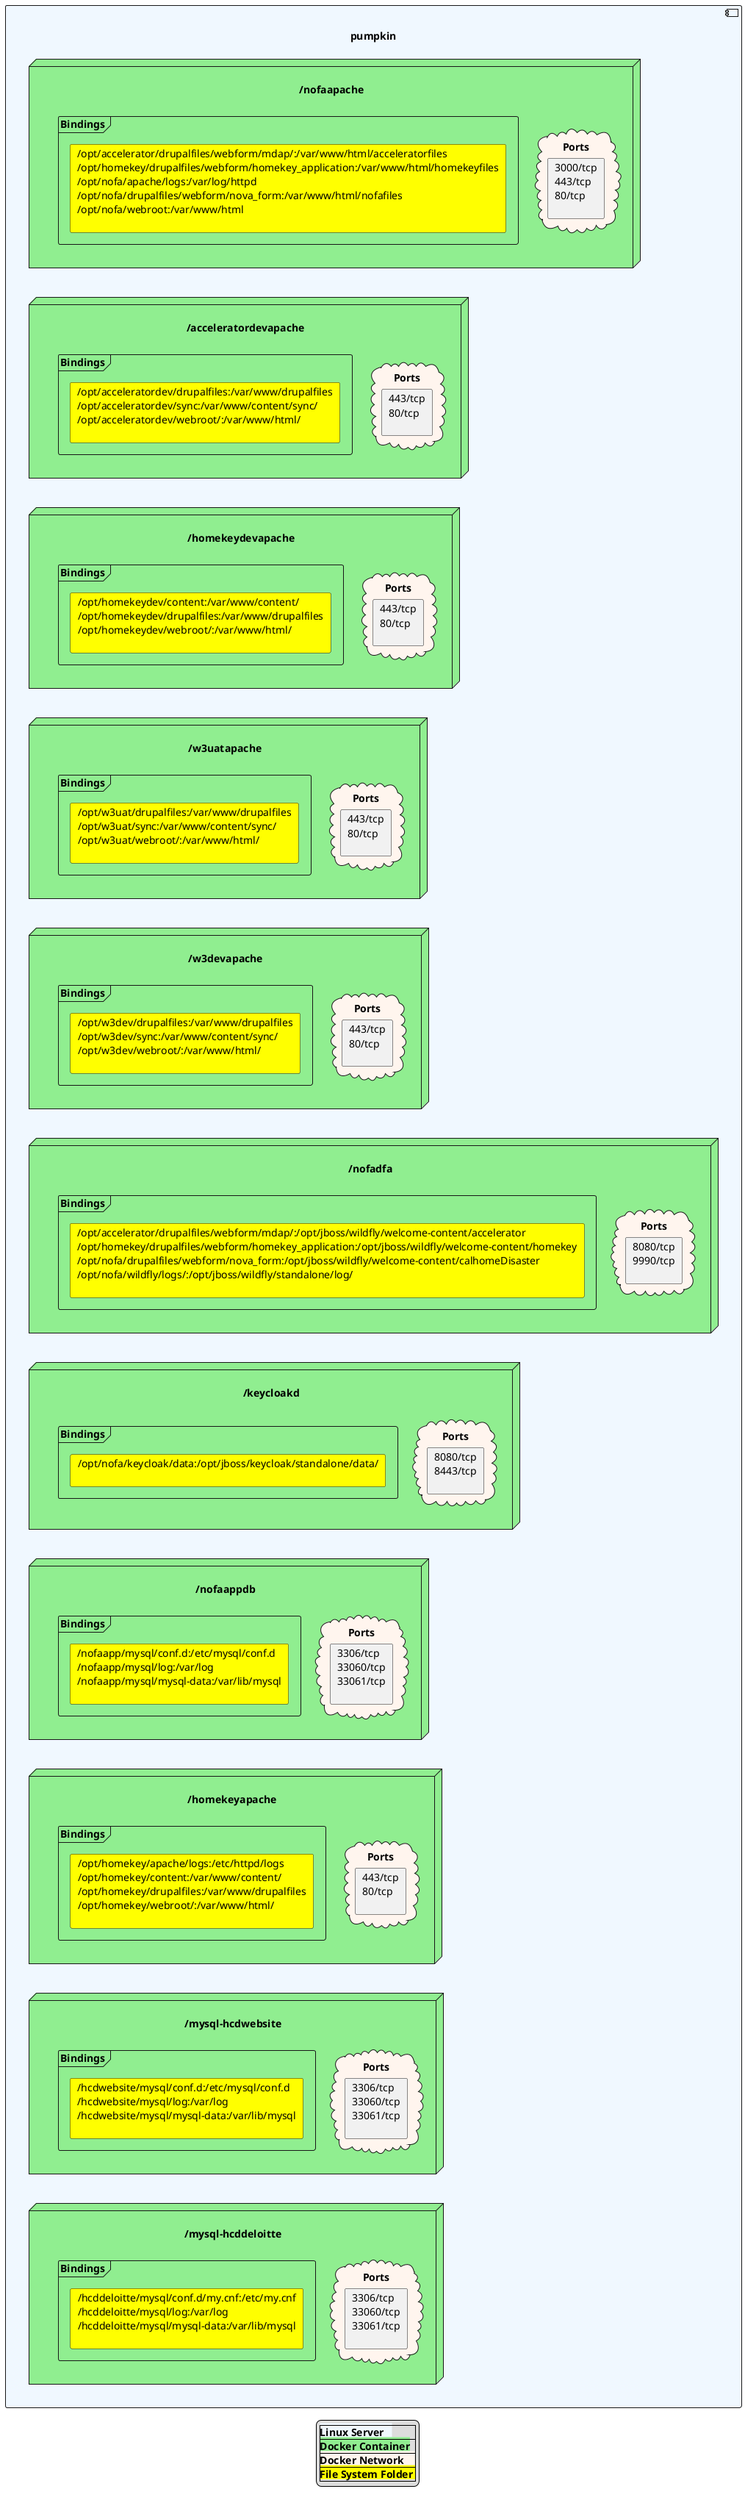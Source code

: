 @startuml "Generated"
'on: 2021-12-28T13:29:34.942-08:00
' hide stereotype
legend
|<back:AliceBlue><b>Linux Server   </b></back>|
|<back:LightGreen><b>Docker Container</b></back>|
|<back:SeaShell><b>Docker Network    </b></back>|
|<back:Yellow><b>File System Folder </b></back>|
endlegend

	component "\npumpkin" as x136404212 #AliceBlue {
	

		node "\n/nofaapache" as x51798953 #LightGreen {
	

			cloud "Ports" as ports158 #SeaShell {
			card "3000/tcp\n443/tcp\n80/tcp\n" as pval850
}

			frame "Bindings"  as bind754 {
			card "/opt/accelerator/drupalfiles/webform/mdap/:/var/www/html/acceleratorfiles\n/opt/homekey/drupalfiles/webform/homekey_application:/var/www/html/homekeyfiles\n/opt/nofa/apache/logs:/var/log/httpd\n/opt/nofa/drupalfiles/webform/nova_form:/var/www/html/nofafiles\n/opt/nofa/webroot:/var/www/html\n" as cval876 #Yellow
			}

	}

		node "\n/acceleratordevapache" as x81443005 #LightGreen {
	

			cloud "Ports" as ports881 #SeaShell {
			card "443/tcp\n80/tcp\n" as pval649
}

			frame "Bindings"  as bind29 {
			card "/opt/acceleratordev/drupalfiles:/var/www/drupalfiles\n/opt/acceleratordev/sync:/var/www/content/sync/\n/opt/acceleratordev/webroot/:/var/www/html/\n" as cval45 #Yellow
			}

	}

		node "\n/homekeydevapache" as x237945370 #LightGreen {
	

			cloud "Ports" as ports372 #SeaShell {
			card "443/tcp\n80/tcp\n" as pval923
}

			frame "Bindings"  as bind318 {
			card "/opt/homekeydev/content:/var/www/content/\n/opt/homekeydev/drupalfiles:/var/www/drupalfiles\n/opt/homekeydev/webroot/:/var/www/html/\n" as cval975 #Yellow
			}

	}

		node "\n/w3uatapache" as x212689061 #LightGreen {
	

			cloud "Ports" as ports93 #SeaShell {
			card "443/tcp\n80/tcp\n" as pval513
}

			frame "Bindings"  as bind956 {
			card "/opt/w3uat/drupalfiles:/var/www/drupalfiles\n/opt/w3uat/sync:/var/www/content/sync/\n/opt/w3uat/webroot/:/var/www/html/\n" as cval317 #Yellow
			}

	}

		node "\n/w3devapache" as x227844470 #LightGreen {
	

			cloud "Ports" as ports553 #SeaShell {
			card "443/tcp\n80/tcp\n" as pval206
}

			frame "Bindings"  as bind590 {
			card "/opt/w3dev/drupalfiles:/var/www/drupalfiles\n/opt/w3dev/sync:/var/www/content/sync/\n/opt/w3dev/webroot/:/var/www/html/\n" as cval65 #Yellow
			}

	}

		node "\n/nofadfa" as x11793698 #LightGreen {
	

			cloud "Ports" as ports266 #SeaShell {
			card "8080/tcp\n9990/tcp\n" as pval322
}

			frame "Bindings"  as bind52 {
			card "/opt/accelerator/drupalfiles/webform/mdap/:/opt/jboss/wildfly/welcome-content/accelerator\n/opt/homekey/drupalfiles/webform/homekey_application:/opt/jboss/wildfly/welcome-content/homekey\n/opt/nofa/drupalfiles/webform/nova_form:/opt/jboss/wildfly/welcome-content/calhomeDisaster\n/opt/nofa/wildfly/logs/:/opt/jboss/wildfly/standalone/log/\n" as cval411 #Yellow
			}

	}

		node "\n/keycloakd" as x140374474 #LightGreen {
	

			cloud "Ports" as ports684 #SeaShell {
			card "8080/tcp\n8443/tcp\n" as pval810
}

			frame "Bindings"  as bind484 {
			card "/opt/nofa/keycloak/data:/opt/jboss/keycloak/standalone/data/\n" as cval399 #Yellow
			}

	}

		node "\n/nofaappdb" as x4480958 #LightGreen {
	

			cloud "Ports" as ports514 #SeaShell {
			card "3306/tcp\n33060/tcp\n33061/tcp\n" as pval233
}

			frame "Bindings"  as bind485 {
			card "/nofaapp/mysql/conf.d:/etc/mysql/conf.d\n/nofaapp/mysql/log:/var/log\n/nofaapp/mysql/mysql-data:/var/lib/mysql\n" as cval946 #Yellow
			}

	}

		node "\n/homekeyapache" as x111235695 #LightGreen {
	

			cloud "Ports" as ports658 #SeaShell {
			card "443/tcp\n80/tcp\n" as pval145
}

			frame "Bindings"  as bind308 {
			card "/opt/homekey/apache/logs:/etc/httpd/logs\n/opt/homekey/content:/var/www/content/\n/opt/homekey/drupalfiles:/var/www/drupalfiles\n/opt/homekey/webroot/:/var/www/html/\n" as cval363 #Yellow
			}

	}

		node "\n/mysql-hcdwebsite" as x242279748 #LightGreen {
	

			cloud "Ports" as ports286 #SeaShell {
			card "3306/tcp\n33060/tcp\n33061/tcp\n" as pval961
}

			frame "Bindings"  as bind220 {
			card "/hcdwebsite/mysql/conf.d:/etc/mysql/conf.d\n/hcdwebsite/mysql/log:/var/log\n/hcdwebsite/mysql/mysql-data:/var/lib/mysql\n" as cval234 #Yellow
			}

	}

		node "\n/mysql-hcddeloitte" as x143529167 #LightGreen {
	

			cloud "Ports" as ports583 #SeaShell {
			card "3306/tcp\n33060/tcp\n33061/tcp\n" as pval697
}

			frame "Bindings"  as bind676 {
			card "/hcddeloitte/mysql/conf.d/my.cnf:/etc/my.cnf\n/hcddeloitte/mysql/log:/var/log\n/hcddeloitte/mysql/mysql-data:/var/lib/mysql\n" as cval58 #Yellow
			}

	}
x51798953 -[hidden]- x81443005
x81443005 -[hidden]- x237945370
x237945370 -[hidden]- x212689061
x212689061 -[hidden]- x227844470
x227844470 -[hidden]- x11793698
x11793698 -[hidden]- x140374474
x140374474 -[hidden]- x4480958
x4480958 -[hidden]- x111235695
x111235695 -[hidden]- x242279748
x242279748 -[hidden]- x143529167

}
@enduml